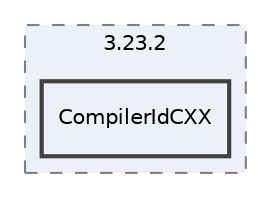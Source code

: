 digraph "cmake-build-debug/CMakeFiles/3.23.2/CompilerIdCXX"
{
 // LATEX_PDF_SIZE
  edge [fontname="Helvetica",fontsize="10",labelfontname="Helvetica",labelfontsize="10"];
  node [fontname="Helvetica",fontsize="10",shape=record];
  compound=true
  subgraph clusterdir_3a8feefd1cb361d121d387a3d880dbce {
    graph [ bgcolor="#edf0f7", pencolor="grey50", style="filled,dashed,", label="3.23.2", fontname="Helvetica", fontsize="10", URL="dir_3a8feefd1cb361d121d387a3d880dbce.html"]
  dir_c840fe33e41efafd09f6df2823d380b3 [shape=box, label="CompilerIdCXX", style="filled,bold,", fillcolor="#edf0f7", color="grey25", URL="dir_c840fe33e41efafd09f6df2823d380b3.html"];
  }
}
